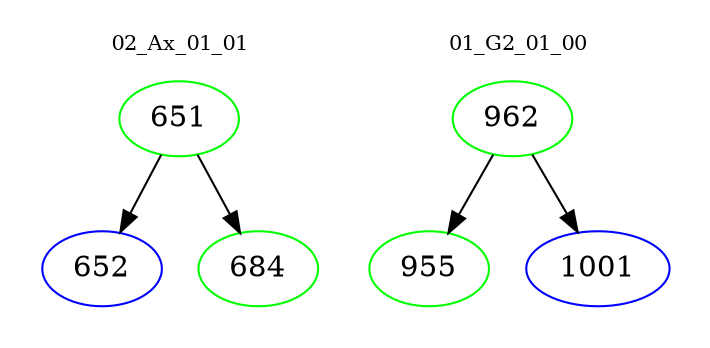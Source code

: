 digraph{
subgraph cluster_0 {
color = white
label = "02_Ax_01_01";
fontsize=10;
T0_651 [label="651", color="green"]
T0_651 -> T0_652 [color="black"]
T0_652 [label="652", color="blue"]
T0_651 -> T0_684 [color="black"]
T0_684 [label="684", color="green"]
}
subgraph cluster_1 {
color = white
label = "01_G2_01_00";
fontsize=10;
T1_962 [label="962", color="green"]
T1_962 -> T1_955 [color="black"]
T1_955 [label="955", color="green"]
T1_962 -> T1_1001 [color="black"]
T1_1001 [label="1001", color="blue"]
}
}
